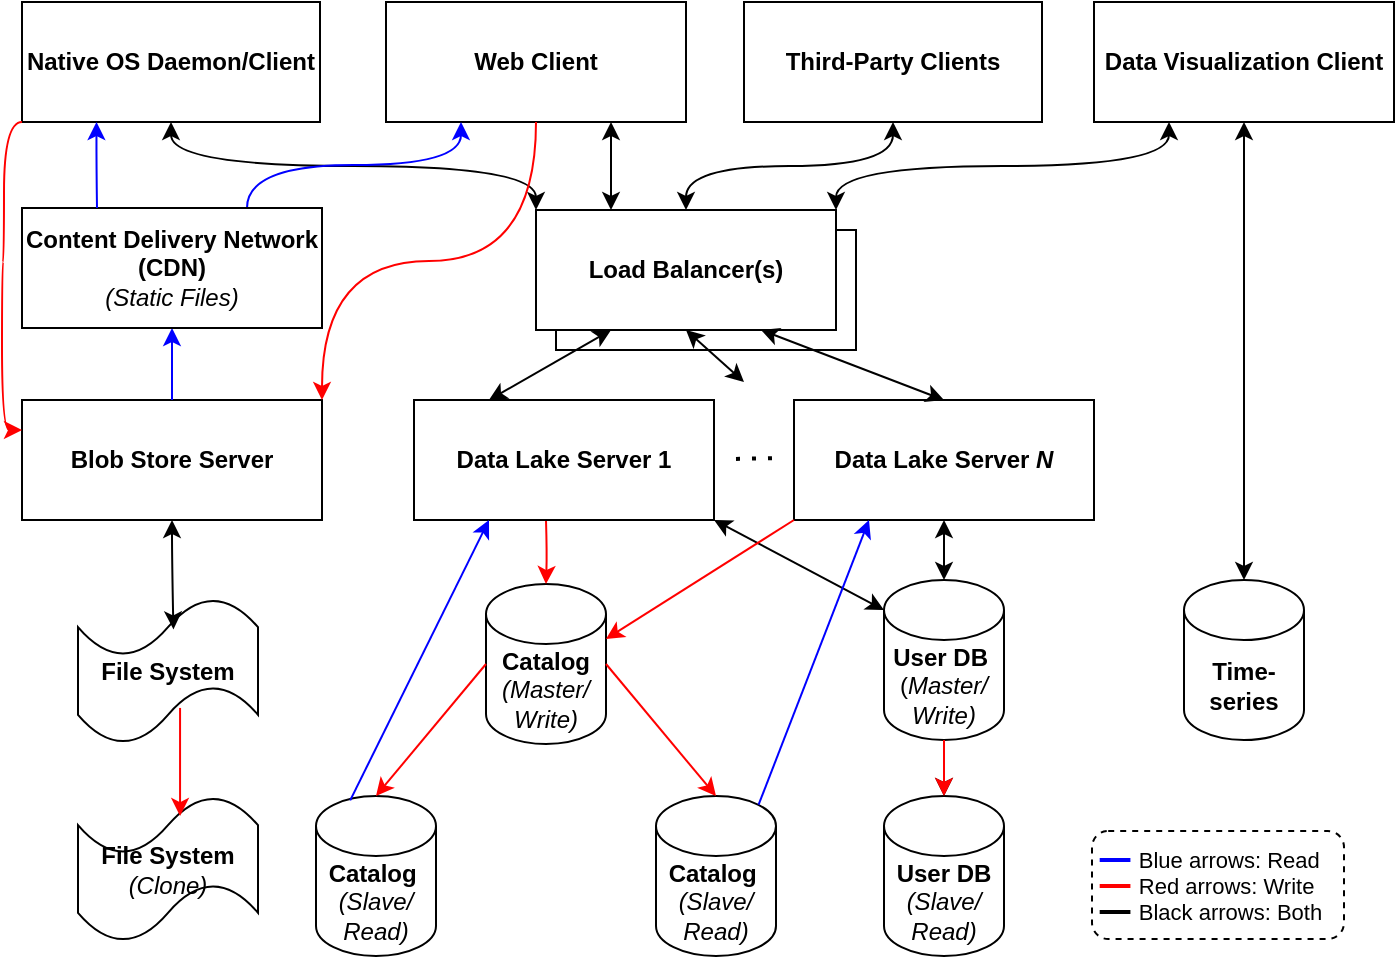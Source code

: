 <mxfile version="20.7.4" type="device"><diagram id="4H0C39IDcbAGUEPH-bhh" name="Page-1"><mxGraphModel dx="780" dy="544" grid="1" gridSize="10" guides="1" tooltips="1" connect="1" arrows="1" fold="1" page="1" pageScale="1" pageWidth="1600" pageHeight="900" math="0" shadow="0"><root><mxCell id="0"/><mxCell id="1" parent="0"/><mxCell id="EnyU3UX8M8uq0Ixc1EwE-2" value="&lt;b style=&quot;border-color: var(--border-color);&quot;&gt;Load Balancer(s)&lt;/b&gt;" style="rounded=0;whiteSpace=wrap;html=1;" parent="1" vertex="1"><mxGeometry x="426" y="314" width="150" height="60" as="geometry"/></mxCell><mxCell id="O2AXrJIZpttTI_qbIPBO-1" value="&lt;b&gt;Web Client&lt;/b&gt;" style="rounded=0;whiteSpace=wrap;html=1;" parent="1" vertex="1"><mxGeometry x="341" y="200" width="150" height="60" as="geometry"/></mxCell><mxCell id="O2AXrJIZpttTI_qbIPBO-2" value="&lt;b&gt;Native OS Daemon/Client&lt;/b&gt;" style="rounded=0;whiteSpace=wrap;html=1;" parent="1" vertex="1"><mxGeometry x="159" y="200" width="149" height="60" as="geometry"/></mxCell><mxCell id="O2AXrJIZpttTI_qbIPBO-4" value="&lt;b&gt;Third-Party Clients&lt;/b&gt;" style="rounded=0;whiteSpace=wrap;html=1;" parent="1" vertex="1"><mxGeometry x="520" y="200" width="149" height="60" as="geometry"/></mxCell><mxCell id="O2AXrJIZpttTI_qbIPBO-7" value="" style="endArrow=classic;html=1;rounded=0;exitX=0.75;exitY=1;exitDx=0;exitDy=0;entryX=0.25;entryY=0;entryDx=0;entryDy=0;startArrow=classic;startFill=1;edgeStyle=orthogonalEdgeStyle;curved=1;" parent="1" source="O2AXrJIZpttTI_qbIPBO-1" target="emBxmv59UipFmMC3L1zb-4" edge="1"><mxGeometry width="50" height="50" relative="1" as="geometry"><mxPoint x="380" y="310" as="sourcePoint"/><mxPoint x="605" y="344" as="targetPoint"/></mxGeometry></mxCell><mxCell id="O2AXrJIZpttTI_qbIPBO-9" value="" style="endArrow=classic;html=1;rounded=0;exitX=0.5;exitY=1;exitDx=0;exitDy=0;startArrow=classic;startFill=1;entryX=0;entryY=0;entryDx=0;entryDy=0;edgeStyle=orthogonalEdgeStyle;curved=1;" parent="1" source="O2AXrJIZpttTI_qbIPBO-2" target="emBxmv59UipFmMC3L1zb-4" edge="1"><mxGeometry width="50" height="50" relative="1" as="geometry"><mxPoint x="380" y="310" as="sourcePoint"/><mxPoint x="415" y="401" as="targetPoint"/></mxGeometry></mxCell><mxCell id="O2AXrJIZpttTI_qbIPBO-10" value="" style="endArrow=classic;html=1;rounded=0;startArrow=classic;startFill=1;exitX=0.5;exitY=1;exitDx=0;exitDy=0;entryX=0.5;entryY=0;entryDx=0;entryDy=0;edgeStyle=orthogonalEdgeStyle;curved=1;" parent="1" source="O2AXrJIZpttTI_qbIPBO-4" target="emBxmv59UipFmMC3L1zb-4" edge="1"><mxGeometry width="50" height="50" relative="1" as="geometry"><mxPoint x="530" y="270" as="sourcePoint"/><mxPoint x="462.5" y="401" as="targetPoint"/></mxGeometry></mxCell><mxCell id="O2AXrJIZpttTI_qbIPBO-14" value="&lt;b&gt;Data Visualization Client&lt;/b&gt;" style="rounded=0;whiteSpace=wrap;html=1;" parent="1" vertex="1"><mxGeometry x="695" y="200" width="150" height="60" as="geometry"/></mxCell><mxCell id="O2AXrJIZpttTI_qbIPBO-15" value="" style="endArrow=classic;html=1;rounded=0;exitX=0.25;exitY=1;exitDx=0;exitDy=0;startArrow=classic;startFill=1;entryX=1;entryY=0;entryDx=0;entryDy=0;edgeStyle=orthogonalEdgeStyle;curved=1;" parent="1" source="O2AXrJIZpttTI_qbIPBO-14" target="emBxmv59UipFmMC3L1zb-4" edge="1"><mxGeometry width="50" height="50" relative="1" as="geometry"><mxPoint x="668" y="350" as="sourcePoint"/><mxPoint x="500" y="400" as="targetPoint"/></mxGeometry></mxCell><mxCell id="Tt10BP73ewFcMV8hotoA-1" value="" style="edgeStyle=orthogonalEdgeStyle;rounded=0;orthogonalLoop=1;jettySize=auto;html=1;" edge="1" parent="1" source="O2AXrJIZpttTI_qbIPBO-16" target="EnyU3UX8M8uq0Ixc1EwE-10"><mxGeometry relative="1" as="geometry"/></mxCell><mxCell id="O2AXrJIZpttTI_qbIPBO-16" value="&lt;b&gt;User DB&lt;/b&gt;&amp;nbsp;&lt;br&gt;(&lt;i&gt;Master/&lt;br&gt;Write)&lt;/i&gt;" style="shape=cylinder3;whiteSpace=wrap;html=1;boundedLbl=1;backgroundOutline=1;size=15;" parent="1" vertex="1"><mxGeometry x="590" y="489" width="60" height="80" as="geometry"/></mxCell><mxCell id="O2AXrJIZpttTI_qbIPBO-18" value="" style="endArrow=classic;html=1;rounded=0;startArrow=classic;startFill=1;exitX=1;exitY=1;exitDx=0;exitDy=0;endFill=1;entryX=0;entryY=0;entryDx=0;entryDy=15;entryPerimeter=0;strokeColor=#000000;" parent="1" source="EnyU3UX8M8uq0Ixc1EwE-1" target="O2AXrJIZpttTI_qbIPBO-16" edge="1"><mxGeometry width="50" height="50" relative="1" as="geometry"><mxPoint x="507" y="437" as="sourcePoint"/><mxPoint x="707" y="325" as="targetPoint"/></mxGeometry></mxCell><mxCell id="O2AXrJIZpttTI_qbIPBO-20" value="&lt;b&gt;Catalog&lt;/b&gt; &lt;i&gt;(Master/&lt;br&gt;Write)&lt;/i&gt;" style="shape=cylinder3;whiteSpace=wrap;html=1;boundedLbl=1;backgroundOutline=1;size=15;" parent="1" vertex="1"><mxGeometry x="391" y="491" width="60" height="80" as="geometry"/></mxCell><mxCell id="O2AXrJIZpttTI_qbIPBO-21" value="&lt;b&gt;Catalog&lt;/b&gt;&amp;nbsp;&lt;br&gt;&lt;i&gt;(Slave/&lt;br&gt;Read)&lt;/i&gt;" style="shape=cylinder3;whiteSpace=wrap;html=1;boundedLbl=1;backgroundOutline=1;size=15;" parent="1" vertex="1"><mxGeometry x="306" y="597" width="60" height="80" as="geometry"/></mxCell><mxCell id="O2AXrJIZpttTI_qbIPBO-22" value="&lt;b style=&quot;border-color: var(--border-color);&quot;&gt;Catalog&lt;/b&gt;&amp;nbsp;&lt;br style=&quot;border-color: var(--border-color);&quot;&gt;&lt;i style=&quot;border-color: var(--border-color);&quot;&gt;(Slave/&lt;br style=&quot;border-color: var(--border-color);&quot;&gt;Read)&lt;/i&gt;" style="shape=cylinder3;whiteSpace=wrap;html=1;boundedLbl=1;backgroundOutline=1;size=15;" parent="1" vertex="1"><mxGeometry x="476" y="597" width="60" height="80" as="geometry"/></mxCell><mxCell id="O2AXrJIZpttTI_qbIPBO-23" value="" style="endArrow=classic;html=1;rounded=0;exitX=1;exitY=0.5;exitDx=0;exitDy=0;exitPerimeter=0;entryX=0.5;entryY=0;entryDx=0;entryDy=0;entryPerimeter=0;strokeColor=#FF0000;" parent="1" source="O2AXrJIZpttTI_qbIPBO-20" target="O2AXrJIZpttTI_qbIPBO-22" edge="1"><mxGeometry width="50" height="50" relative="1" as="geometry"><mxPoint x="486" y="581" as="sourcePoint"/><mxPoint x="536" y="531" as="targetPoint"/></mxGeometry></mxCell><mxCell id="O2AXrJIZpttTI_qbIPBO-24" value="" style="endArrow=classic;html=1;rounded=0;entryX=0.5;entryY=0;entryDx=0;entryDy=0;entryPerimeter=0;exitX=0;exitY=0.5;exitDx=0;exitDy=0;exitPerimeter=0;strokeColor=#FF0000;" parent="1" source="O2AXrJIZpttTI_qbIPBO-20" target="O2AXrJIZpttTI_qbIPBO-21" edge="1"><mxGeometry width="50" height="50" relative="1" as="geometry"><mxPoint x="486" y="581" as="sourcePoint"/><mxPoint x="536" y="531" as="targetPoint"/></mxGeometry></mxCell><mxCell id="O2AXrJIZpttTI_qbIPBO-26" value="" style="endArrow=classic;html=1;rounded=0;entryX=0.5;entryY=0;entryDx=0;entryDy=0;entryPerimeter=0;startArrow=none;startFill=0;edgeStyle=orthogonalEdgeStyle;curved=1;endFill=1;strokeColor=#FF0000;" parent="1" target="O2AXrJIZpttTI_qbIPBO-20" edge="1"><mxGeometry width="50" height="50" relative="1" as="geometry"><mxPoint x="421" y="459" as="sourcePoint"/><mxPoint x="463" y="416" as="targetPoint"/></mxGeometry></mxCell><mxCell id="O2AXrJIZpttTI_qbIPBO-31" value="&lt;b&gt;Blob Store Server&lt;/b&gt;" style="rounded=0;whiteSpace=wrap;html=1;" parent="1" vertex="1"><mxGeometry x="159" y="399" width="150" height="60" as="geometry"/></mxCell><mxCell id="O2AXrJIZpttTI_qbIPBO-46" value="&lt;b&gt;File System&lt;/b&gt;" style="shape=tape;whiteSpace=wrap;html=1;fillColor=none;" parent="1" vertex="1"><mxGeometry x="187" y="498" width="90" height="73" as="geometry"/></mxCell><mxCell id="O2AXrJIZpttTI_qbIPBO-47" value="" style="endArrow=classic;html=1;rounded=0;entryX=0.53;entryY=0.215;entryDx=0;entryDy=0;entryPerimeter=0;exitX=0.5;exitY=1;exitDx=0;exitDy=0;startArrow=classic;startFill=1;edgeStyle=orthogonalEdgeStyle;curved=1;" parent="1" source="O2AXrJIZpttTI_qbIPBO-31" target="O2AXrJIZpttTI_qbIPBO-46" edge="1"><mxGeometry width="50" height="50" relative="1" as="geometry"><mxPoint x="5" y="736" as="sourcePoint"/><mxPoint x="55" y="686" as="targetPoint"/></mxGeometry></mxCell><mxCell id="emBxmv59UipFmMC3L1zb-4" value="&lt;b style=&quot;border-color: var(--border-color);&quot;&gt;Load Balancer(s)&lt;/b&gt;" style="rounded=0;whiteSpace=wrap;html=1;" parent="1" vertex="1"><mxGeometry x="416" y="304" width="150" height="60" as="geometry"/></mxCell><mxCell id="emBxmv59UipFmMC3L1zb-5" value="&lt;b&gt;Time-series&lt;/b&gt;" style="shape=cylinder3;whiteSpace=wrap;html=1;boundedLbl=1;backgroundOutline=1;size=15;" parent="1" vertex="1"><mxGeometry x="740" y="489" width="60" height="80" as="geometry"/></mxCell><mxCell id="emBxmv59UipFmMC3L1zb-6" value="" style="endArrow=classic;html=1;rounded=0;exitX=0.5;exitY=1;exitDx=0;exitDy=0;entryX=0.5;entryY=0;entryDx=0;entryDy=0;entryPerimeter=0;startArrow=classic;startFill=1;" parent="1" source="O2AXrJIZpttTI_qbIPBO-14" target="emBxmv59UipFmMC3L1zb-5" edge="1"><mxGeometry width="50" height="50" relative="1" as="geometry"><mxPoint x="480" y="440" as="sourcePoint"/><mxPoint x="530" y="390" as="targetPoint"/></mxGeometry></mxCell><mxCell id="emBxmv59UipFmMC3L1zb-12" value="" style="endArrow=none;html=1;rounded=0;strokeWidth=1;fontSize=14;exitX=0.25;exitY=1;exitDx=0;exitDy=0;entryX=0.75;entryY=0;entryDx=0;entryDy=0;startArrow=classic;startFill=1;edgeStyle=orthogonalEdgeStyle;curved=1;endFill=0;strokeColor=#0000FF;" parent="1" source="O2AXrJIZpttTI_qbIPBO-1" target="EnyU3UX8M8uq0Ixc1EwE-23" edge="1"><mxGeometry width="50" height="50" relative="1" as="geometry"><mxPoint x="540" y="400" as="sourcePoint"/><mxPoint x="590" y="350" as="targetPoint"/></mxGeometry></mxCell><mxCell id="emBxmv59UipFmMC3L1zb-13" value="" style="curved=1;endArrow=none;html=1;rounded=0;strokeWidth=1;fontSize=14;edgeStyle=orthogonalEdgeStyle;entryX=0.5;entryY=0;entryDx=0;entryDy=0;startArrow=classic;startFill=1;endFill=0;strokeColor=#0000FF;" parent="1" source="EnyU3UX8M8uq0Ixc1EwE-23" target="O2AXrJIZpttTI_qbIPBO-31" edge="1"><mxGeometry width="50" height="50" relative="1" as="geometry"><mxPoint x="279.5" y="270" as="sourcePoint"/><mxPoint x="667.85" y="355.26" as="targetPoint"/></mxGeometry></mxCell><mxCell id="EnyU3UX8M8uq0Ixc1EwE-1" value="&lt;b style=&quot;border-color: var(--border-color);&quot;&gt;Data Lake Server 1&lt;/b&gt;" style="rounded=0;whiteSpace=wrap;html=1;" parent="1" vertex="1"><mxGeometry x="355" y="399" width="150" height="60" as="geometry"/></mxCell><mxCell id="EnyU3UX8M8uq0Ixc1EwE-3" value="&lt;b style=&quot;border-color: var(--border-color);&quot;&gt;Data Lake Server &lt;i&gt;N&lt;/i&gt;&lt;/b&gt;" style="rounded=0;whiteSpace=wrap;html=1;" parent="1" vertex="1"><mxGeometry x="545" y="399" width="150" height="60" as="geometry"/></mxCell><mxCell id="EnyU3UX8M8uq0Ixc1EwE-5" value="" style="endArrow=none;dashed=1;html=1;dashPattern=1 3;strokeWidth=2;rounded=0;" parent="1" edge="1"><mxGeometry width="50" height="50" relative="1" as="geometry"><mxPoint x="516" y="428.47" as="sourcePoint"/><mxPoint x="538" y="428" as="targetPoint"/></mxGeometry></mxCell><mxCell id="EnyU3UX8M8uq0Ixc1EwE-6" value="" style="curved=1;endArrow=classic;html=1;rounded=0;strokeWidth=1;exitX=0.25;exitY=1;exitDx=0;exitDy=0;entryX=0.25;entryY=0;entryDx=0;entryDy=0;startArrow=classic;startFill=1;" parent="1" source="emBxmv59UipFmMC3L1zb-4" target="EnyU3UX8M8uq0Ixc1EwE-1" edge="1"><mxGeometry width="50" height="50" relative="1" as="geometry"><mxPoint x="520" y="430" as="sourcePoint"/><mxPoint x="570" y="380" as="targetPoint"/></mxGeometry></mxCell><mxCell id="EnyU3UX8M8uq0Ixc1EwE-8" value="" style="curved=1;endArrow=classic;html=1;rounded=0;strokeWidth=1;exitX=0.75;exitY=1;exitDx=0;exitDy=0;entryX=0.5;entryY=0;entryDx=0;entryDy=0;startArrow=classic;startFill=1;" parent="1" source="emBxmv59UipFmMC3L1zb-4" target="EnyU3UX8M8uq0Ixc1EwE-3" edge="1"><mxGeometry width="50" height="50" relative="1" as="geometry"><mxPoint x="463.5" y="370" as="sourcePoint"/><mxPoint x="387.5" y="399" as="targetPoint"/></mxGeometry></mxCell><mxCell id="EnyU3UX8M8uq0Ixc1EwE-9" value="" style="curved=1;endArrow=classic;html=1;rounded=0;strokeWidth=1;exitX=0.5;exitY=1;exitDx=0;exitDy=0;startArrow=classic;startFill=1;" parent="1" source="emBxmv59UipFmMC3L1zb-4" edge="1"><mxGeometry width="50" height="50" relative="1" as="geometry"><mxPoint x="473.5" y="380" as="sourcePoint"/><mxPoint x="520" y="390" as="targetPoint"/></mxGeometry></mxCell><mxCell id="EnyU3UX8M8uq0Ixc1EwE-10" value="&lt;b&gt;User DB&lt;/b&gt; &lt;i&gt;(Slave/&lt;br&gt;Read)&lt;/i&gt;" style="shape=cylinder3;whiteSpace=wrap;html=1;boundedLbl=1;backgroundOutline=1;size=15;" parent="1" vertex="1"><mxGeometry x="590" y="597" width="60" height="80" as="geometry"/></mxCell><mxCell id="EnyU3UX8M8uq0Ixc1EwE-13" value="" style="endArrow=classic;html=1;rounded=0;entryX=0.25;entryY=1;entryDx=0;entryDy=0;startArrow=none;startFill=0;endFill=1;exitX=0.285;exitY=0.027;exitDx=0;exitDy=0;exitPerimeter=0;strokeColor=#0000FF;" parent="1" source="O2AXrJIZpttTI_qbIPBO-21" target="EnyU3UX8M8uq0Ixc1EwE-1" edge="1"><mxGeometry width="50" height="50" relative="1" as="geometry"><mxPoint x="431" y="469" as="sourcePoint"/><mxPoint x="431" y="500" as="targetPoint"/></mxGeometry></mxCell><mxCell id="EnyU3UX8M8uq0Ixc1EwE-14" value="" style="endArrow=classic;html=1;rounded=0;entryX=0.25;entryY=1;entryDx=0;entryDy=0;startArrow=none;startFill=0;endFill=1;exitX=0.855;exitY=0;exitDx=0;exitDy=4.35;exitPerimeter=0;strokeColor=#0000FF;" parent="1" source="O2AXrJIZpttTI_qbIPBO-22" target="EnyU3UX8M8uq0Ixc1EwE-3" edge="1"><mxGeometry width="50" height="50" relative="1" as="geometry"><mxPoint x="536.0" y="593.58" as="sourcePoint"/><mxPoint x="605.4" y="466.42" as="targetPoint"/></mxGeometry></mxCell><mxCell id="EnyU3UX8M8uq0Ixc1EwE-15" value="" style="endArrow=classic;html=1;rounded=0;startArrow=classic;startFill=1;exitX=0.5;exitY=1;exitDx=0;exitDy=0;endFill=1;entryX=0.5;entryY=0;entryDx=0;entryDy=0;entryPerimeter=0;strokeColor=#000000;" parent="1" source="EnyU3UX8M8uq0Ixc1EwE-3" target="O2AXrJIZpttTI_qbIPBO-16" edge="1"><mxGeometry width="50" height="50" relative="1" as="geometry"><mxPoint x="477.5" y="469" as="sourcePoint"/><mxPoint x="605" y="526.476" as="targetPoint"/></mxGeometry></mxCell><mxCell id="EnyU3UX8M8uq0Ixc1EwE-18" value="" style="endArrow=classic;html=1;rounded=0;exitX=0.5;exitY=1;exitDx=0;exitDy=0;exitPerimeter=0;entryX=0.5;entryY=0;entryDx=0;entryDy=0;entryPerimeter=0;strokeColor=#FF0000;" parent="1" source="O2AXrJIZpttTI_qbIPBO-16" target="EnyU3UX8M8uq0Ixc1EwE-10" edge="1"><mxGeometry width="50" height="50" relative="1" as="geometry"><mxPoint x="635" y="565.5" as="sourcePoint"/><mxPoint x="690" y="619.5" as="targetPoint"/></mxGeometry></mxCell><mxCell id="EnyU3UX8M8uq0Ixc1EwE-21" value="" style="endArrow=classic;html=1;rounded=0;startArrow=none;startFill=0;exitX=0;exitY=1;exitDx=0;exitDy=0;endFill=1;entryX=1;entryY=0;entryDx=0;entryDy=27.5;entryPerimeter=0;strokeColor=#FF0000;" parent="1" source="EnyU3UX8M8uq0Ixc1EwE-3" target="O2AXrJIZpttTI_qbIPBO-20" edge="1"><mxGeometry width="50" height="50" relative="1" as="geometry"><mxPoint x="630.0" y="469" as="sourcePoint"/><mxPoint x="630.0" y="498" as="targetPoint"/></mxGeometry></mxCell><mxCell id="EnyU3UX8M8uq0Ixc1EwE-23" value="&lt;b&gt;Content Delivery Network (CDN)&lt;/b&gt;&lt;br&gt;&lt;i&gt;(Static Files)&lt;/i&gt;" style="rounded=0;whiteSpace=wrap;html=1;" parent="1" vertex="1"><mxGeometry x="159" y="303" width="150" height="60" as="geometry"/></mxCell><mxCell id="EnyU3UX8M8uq0Ixc1EwE-26" value="" style="curved=1;endArrow=none;html=1;rounded=0;strokeWidth=1;fontSize=14;edgeStyle=orthogonalEdgeStyle;startArrow=classic;startFill=1;exitX=0.25;exitY=1;exitDx=0;exitDy=0;endFill=0;strokeColor=#0000FF;entryX=0.25;entryY=0;entryDx=0;entryDy=0;" parent="1" source="O2AXrJIZpttTI_qbIPBO-2" target="EnyU3UX8M8uq0Ixc1EwE-23" edge="1"><mxGeometry width="50" height="50" relative="1" as="geometry"><mxPoint x="244" y="369" as="sourcePoint"/><mxPoint x="196" y="310" as="targetPoint"/></mxGeometry></mxCell><mxCell id="EnyU3UX8M8uq0Ixc1EwE-27" value="" style="endArrow=classic;html=1;rounded=0;startArrow=none;startFill=0;exitX=0.5;exitY=1;exitDx=0;exitDy=0;endFill=1;entryX=1;entryY=0;entryDx=0;entryDy=0;strokeColor=#FF0000;edgeStyle=orthogonalEdgeStyle;curved=1;" parent="1" source="O2AXrJIZpttTI_qbIPBO-1" target="O2AXrJIZpttTI_qbIPBO-31" edge="1"><mxGeometry width="50" height="50" relative="1" as="geometry"><mxPoint x="385" y="299.5" as="sourcePoint"/><mxPoint x="291.0" y="359" as="targetPoint"/></mxGeometry></mxCell><mxCell id="EnyU3UX8M8uq0Ixc1EwE-28" value="" style="endArrow=classic;html=1;rounded=0;startArrow=none;startFill=0;exitX=0;exitY=1;exitDx=0;exitDy=0;endFill=1;entryX=0;entryY=0.25;entryDx=0;entryDy=0;strokeColor=#FF0000;edgeStyle=orthogonalEdgeStyle;curved=1;" parent="1" source="O2AXrJIZpttTI_qbIPBO-2" target="O2AXrJIZpttTI_qbIPBO-31" edge="1"><mxGeometry x="-0.084" y="-20" width="50" height="50" relative="1" as="geometry"><mxPoint x="415" y="270" as="sourcePoint"/><mxPoint x="319.0" y="409" as="targetPoint"/><Array as="points"><mxPoint x="150" y="260"/><mxPoint x="150" y="330"/><mxPoint x="149" y="414"/></Array><mxPoint as="offset"/></mxGeometry></mxCell><mxCell id="_5u3g9vSpa3bb_VIIPnW-1" value="&lt;b&gt;File System&lt;br&gt;&lt;/b&gt;&lt;i&gt;(Clone)&lt;/i&gt;" style="shape=tape;whiteSpace=wrap;html=1;fillColor=none;" parent="1" vertex="1"><mxGeometry x="187" y="597" width="90" height="73" as="geometry"/></mxCell><mxCell id="_5u3g9vSpa3bb_VIIPnW-2" value="" style="endArrow=classic;html=1;rounded=0;startArrow=none;startFill=0;exitX=0.567;exitY=0.753;exitDx=0;exitDy=0;endFill=1;entryX=0.567;entryY=0.137;entryDx=0;entryDy=0;entryPerimeter=0;strokeColor=#FF0000;exitPerimeter=0;" parent="1" source="O2AXrJIZpttTI_qbIPBO-46" target="_5u3g9vSpa3bb_VIIPnW-1" edge="1"><mxGeometry width="50" height="50" relative="1" as="geometry"><mxPoint x="233.5" y="550" as="sourcePoint"/><mxPoint x="233.5" y="580" as="targetPoint"/></mxGeometry></mxCell><mxCell id="LchVNktv8GcmD-mOMafX-2" value="&lt;span style=&quot;font-size: 11px;&quot;&gt;&amp;nbsp; &amp;nbsp; &amp;nbsp; &amp;nbsp;Blue arrows: Read&lt;br style=&quot;font-size: 11px;&quot;&gt;&amp;nbsp; &amp;nbsp; &amp;nbsp; &amp;nbsp;Red arrows: Write&lt;br style=&quot;font-size: 11px;&quot;&gt;&amp;nbsp; &amp;nbsp; &amp;nbsp; &amp;nbsp;Black arrows: Both&lt;br style=&quot;font-size: 11px;&quot;&gt;&lt;/span&gt;" style="rounded=1;whiteSpace=wrap;html=1;dashed=1;align=left;fontSize=11;" parent="1" vertex="1"><mxGeometry x="694" y="614.5" width="126" height="54" as="geometry"/></mxCell><mxCell id="AQeOlsCLLz_4BMK-fLjW-1" value="" style="endArrow=none;html=1;rounded=0;strokeColor=#0000FF;strokeWidth=2;" parent="1" edge="1"><mxGeometry width="50" height="50" relative="1" as="geometry"><mxPoint x="697.842" y="629" as="sourcePoint"/><mxPoint x="713.211" y="629" as="targetPoint"/></mxGeometry></mxCell><mxCell id="AQeOlsCLLz_4BMK-fLjW-2" value="" style="endArrow=none;html=1;rounded=0;strokeColor=#FF0000;strokeWidth=2;" parent="1" edge="1"><mxGeometry width="50" height="50" relative="1" as="geometry"><mxPoint x="697.842" y="642" as="sourcePoint"/><mxPoint x="713.211" y="642" as="targetPoint"/></mxGeometry></mxCell><mxCell id="AQeOlsCLLz_4BMK-fLjW-3" value="" style="endArrow=none;html=1;rounded=0;strokeColor=#000000;strokeWidth=2;" parent="1" edge="1"><mxGeometry width="50" height="50" relative="1" as="geometry"><mxPoint x="697.842" y="655" as="sourcePoint"/><mxPoint x="713.211" y="655" as="targetPoint"/></mxGeometry></mxCell></root></mxGraphModel></diagram></mxfile>